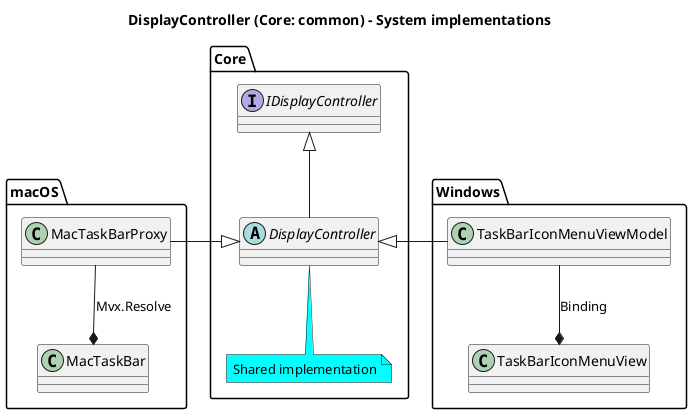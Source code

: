 @startuml

title DisplayController (Core: common) - System implementations

package Core
{
    interface IDisplayController {
    }

    abstract class DisplayController {
    }
    note bottom #cyan
        Shared implementation
    end note
}

package macOS {
    class MacTaskBarProxy{
    }
    class MacTaskBar{
    }
}

package Windows {
    class TaskBarIconMenuViewModel {
    }
    class TaskBarIconMenuView {
    }
}

IDisplayController <|-down- DisplayController

DisplayController <|-left- MacTaskBarProxy

MacTaskBar *-up- MacTaskBarProxy : Mvx.Resolve

DisplayController <|-right- TaskBarIconMenuViewModel

TaskBarIconMenuView *-up- TaskBarIconMenuViewModel : Binding

@enduml